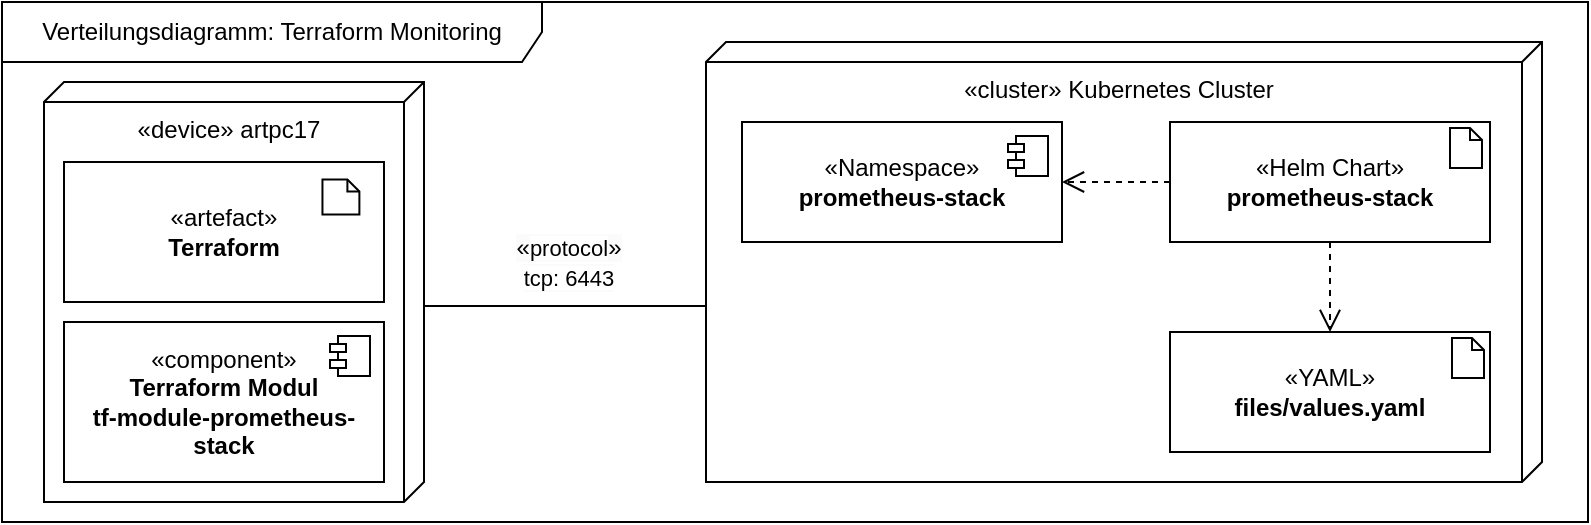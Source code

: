 <mxfile version="26.0.6">
  <diagram name="Seite-1" id="2g0gkd41KDo9kujFECaF">
    <mxGraphModel dx="1045" dy="761" grid="1" gridSize="10" guides="1" tooltips="1" connect="1" arrows="1" fold="1" page="1" pageScale="1" pageWidth="827" pageHeight="1169" math="0" shadow="0">
      <root>
        <mxCell id="0" />
        <mxCell id="1" parent="0" />
        <mxCell id="BE5raSAz34MsC6Gy-gB5-1" value="«device» artpc17" style="verticalAlign=top;align=center;shape=cube;size=10;direction=south;html=1;boundedLbl=1;spacingLeft=5;whiteSpace=wrap;" vertex="1" parent="1">
          <mxGeometry x="38" y="130" width="190" height="210" as="geometry" />
        </mxCell>
        <mxCell id="BE5raSAz34MsC6Gy-gB5-2" value="«component»&lt;br&gt;&lt;b&gt;Terraform Modul&lt;br&gt;tf-module-prometheus-stack&lt;/b&gt;" style="html=1;dropTarget=0;whiteSpace=wrap;" vertex="1" parent="1">
          <mxGeometry x="48" y="250" width="160" height="80" as="geometry" />
        </mxCell>
        <mxCell id="BE5raSAz34MsC6Gy-gB5-3" value="" style="shape=module;jettyWidth=8;jettyHeight=4;" vertex="1" parent="BE5raSAz34MsC6Gy-gB5-2">
          <mxGeometry x="1" width="20" height="20" relative="1" as="geometry">
            <mxPoint x="-27" y="7" as="offset" />
          </mxGeometry>
        </mxCell>
        <mxCell id="BE5raSAz34MsC6Gy-gB5-4" value="" style="group" vertex="1" connectable="0" parent="1">
          <mxGeometry x="48" y="170" width="160" height="70" as="geometry" />
        </mxCell>
        <mxCell id="BE5raSAz34MsC6Gy-gB5-5" value="«artefact»&lt;br&gt;&lt;b&gt;Terraform&lt;/b&gt;" style="html=1;dropTarget=0;whiteSpace=wrap;" vertex="1" parent="BE5raSAz34MsC6Gy-gB5-4">
          <mxGeometry width="160" height="70" as="geometry" />
        </mxCell>
        <mxCell id="BE5raSAz34MsC6Gy-gB5-6" value="" style="shape=note2;boundedLbl=1;whiteSpace=wrap;html=1;size=6;verticalAlign=top;align=left;spacingLeft=5;" vertex="1" parent="BE5raSAz34MsC6Gy-gB5-4">
          <mxGeometry x="129.231" y="8.75" width="18.462" height="17.5" as="geometry" />
        </mxCell>
        <mxCell id="BE5raSAz34MsC6Gy-gB5-7" style="edgeStyle=orthogonalEdgeStyle;rounded=0;orthogonalLoop=1;jettySize=auto;html=1;endArrow=none;endFill=0;entryX=0.591;entryY=0.998;entryDx=0;entryDy=0;entryPerimeter=0;" edge="1" parent="1" target="BE5raSAz34MsC6Gy-gB5-10">
          <mxGeometry relative="1" as="geometry">
            <mxPoint x="542" y="275" as="targetPoint" />
            <Array as="points">
              <mxPoint x="370" y="242" />
            </Array>
            <mxPoint x="228" y="242" as="sourcePoint" />
          </mxGeometry>
        </mxCell>
        <mxCell id="BE5raSAz34MsC6Gy-gB5-8" value="&lt;span style=&quot;font-size: 12px; text-wrap: wrap; background-color: rgb(251, 251, 251);&quot;&gt;&lt;span style=&quot;text-wrap-style: initial; background-color: rgb(251, 251, 251);&quot;&gt;«&lt;/span&gt;&lt;span style=&quot;font-size: 11px; text-wrap-mode: nowrap; background-color: rgb(255, 255, 255);&quot;&gt;protocol&lt;/span&gt;&lt;span style=&quot;text-wrap-style: initial; background-color: rgb(251, 251, 251);&quot;&gt;»&lt;/span&gt;&lt;br style=&quot;font-size: 11px; text-wrap-mode: nowrap;&quot;&gt;&lt;span style=&quot;font-size: 11px; text-wrap-mode: nowrap; background-color: rgb(255, 255, 255);&quot;&gt;tcp: 6443&lt;/span&gt;&lt;/span&gt;" style="edgeLabel;html=1;align=center;verticalAlign=middle;resizable=0;points=[];" vertex="1" connectable="0" parent="BE5raSAz34MsC6Gy-gB5-7">
          <mxGeometry x="-0.261" y="2" relative="1" as="geometry">
            <mxPoint x="19" y="-20" as="offset" />
          </mxGeometry>
        </mxCell>
        <mxCell id="BE5raSAz34MsC6Gy-gB5-9" value="Verteilungsdiagramm: Terraform Monitoring" style="shape=umlFrame;whiteSpace=wrap;html=1;pointerEvents=0;recursiveResize=0;container=0;collapsible=0;width=270;height=30;" vertex="1" parent="1">
          <mxGeometry x="17" y="90" width="793" height="260" as="geometry" />
        </mxCell>
        <mxCell id="BE5raSAz34MsC6Gy-gB5-10" value="«cluster» Kubernetes Cluster" style="verticalAlign=top;align=center;shape=cube;size=10;direction=south;html=1;boundedLbl=1;spacingLeft=5;whiteSpace=wrap;" vertex="1" parent="1">
          <mxGeometry x="369" y="110" width="418" height="220" as="geometry" />
        </mxCell>
        <mxCell id="BE5raSAz34MsC6Gy-gB5-11" value="«Namespace»&lt;b&gt;&lt;br&gt;prometheus-stack&lt;/b&gt;" style="html=1;dropTarget=0;whiteSpace=wrap;" vertex="1" parent="1">
          <mxGeometry x="387" y="150" width="160" height="60" as="geometry" />
        </mxCell>
        <mxCell id="BE5raSAz34MsC6Gy-gB5-12" value="" style="shape=module;jettyWidth=8;jettyHeight=4;" vertex="1" parent="BE5raSAz34MsC6Gy-gB5-11">
          <mxGeometry x="1" width="20" height="20" relative="1" as="geometry">
            <mxPoint x="-27" y="7" as="offset" />
          </mxGeometry>
        </mxCell>
        <mxCell id="BE5raSAz34MsC6Gy-gB5-13" value="«Helm Chart»&lt;div&gt;&lt;b&gt;prometheus-stack&lt;/b&gt;&lt;/div&gt;" style="html=1;dropTarget=0;whiteSpace=wrap;" vertex="1" parent="1">
          <mxGeometry x="601" y="150" width="160" height="60" as="geometry" />
        </mxCell>
        <mxCell id="BE5raSAz34MsC6Gy-gB5-15" style="rounded=0;orthogonalLoop=1;jettySize=auto;html=1;dashed=1;endArrow=open;endFill=0;strokeWidth=1;endSize=9;startSize=6;entryX=1;entryY=0.5;entryDx=0;entryDy=0;exitX=0;exitY=0.5;exitDx=0;exitDy=0;" edge="1" parent="1" source="BE5raSAz34MsC6Gy-gB5-13" target="BE5raSAz34MsC6Gy-gB5-11">
          <mxGeometry relative="1" as="geometry">
            <mxPoint x="547" y="252" as="sourcePoint" />
            <mxPoint x="557" y="290" as="targetPoint" />
          </mxGeometry>
        </mxCell>
        <mxCell id="BE5raSAz34MsC6Gy-gB5-16" value="" style="shape=note2;boundedLbl=1;whiteSpace=wrap;html=1;size=6;verticalAlign=top;align=left;spacingLeft=5;" vertex="1" parent="1">
          <mxGeometry x="741" y="153" width="16" height="20" as="geometry" />
        </mxCell>
        <mxCell id="BE5raSAz34MsC6Gy-gB5-37" value="" style="group" vertex="1" connectable="0" parent="1">
          <mxGeometry x="601" y="255" width="160" height="60" as="geometry" />
        </mxCell>
        <mxCell id="BE5raSAz34MsC6Gy-gB5-38" value="«YAML»&lt;div&gt;&lt;b&gt;files/values.yaml&lt;/b&gt;&lt;/div&gt;" style="html=1;dropTarget=0;whiteSpace=wrap;" vertex="1" parent="BE5raSAz34MsC6Gy-gB5-37">
          <mxGeometry width="160" height="60" as="geometry" />
        </mxCell>
        <mxCell id="BE5raSAz34MsC6Gy-gB5-39" value="" style="shape=note2;boundedLbl=1;whiteSpace=wrap;html=1;size=6;verticalAlign=top;align=left;spacingLeft=5;" vertex="1" parent="BE5raSAz34MsC6Gy-gB5-37">
          <mxGeometry x="141" y="3" width="16" height="20" as="geometry" />
        </mxCell>
        <mxCell id="BE5raSAz34MsC6Gy-gB5-44" style="rounded=0;orthogonalLoop=1;jettySize=auto;html=1;exitX=0.5;exitY=1;exitDx=0;exitDy=0;dashed=1;endArrow=open;endFill=0;strokeWidth=1;endSize=9;startSize=6;entryX=0.5;entryY=0;entryDx=0;entryDy=0;" edge="1" parent="1" source="BE5raSAz34MsC6Gy-gB5-13" target="BE5raSAz34MsC6Gy-gB5-38">
          <mxGeometry relative="1" as="geometry">
            <mxPoint x="441.76" y="320.12" as="sourcePoint" />
            <mxPoint x="441" y="210" as="targetPoint" />
          </mxGeometry>
        </mxCell>
      </root>
    </mxGraphModel>
  </diagram>
</mxfile>
